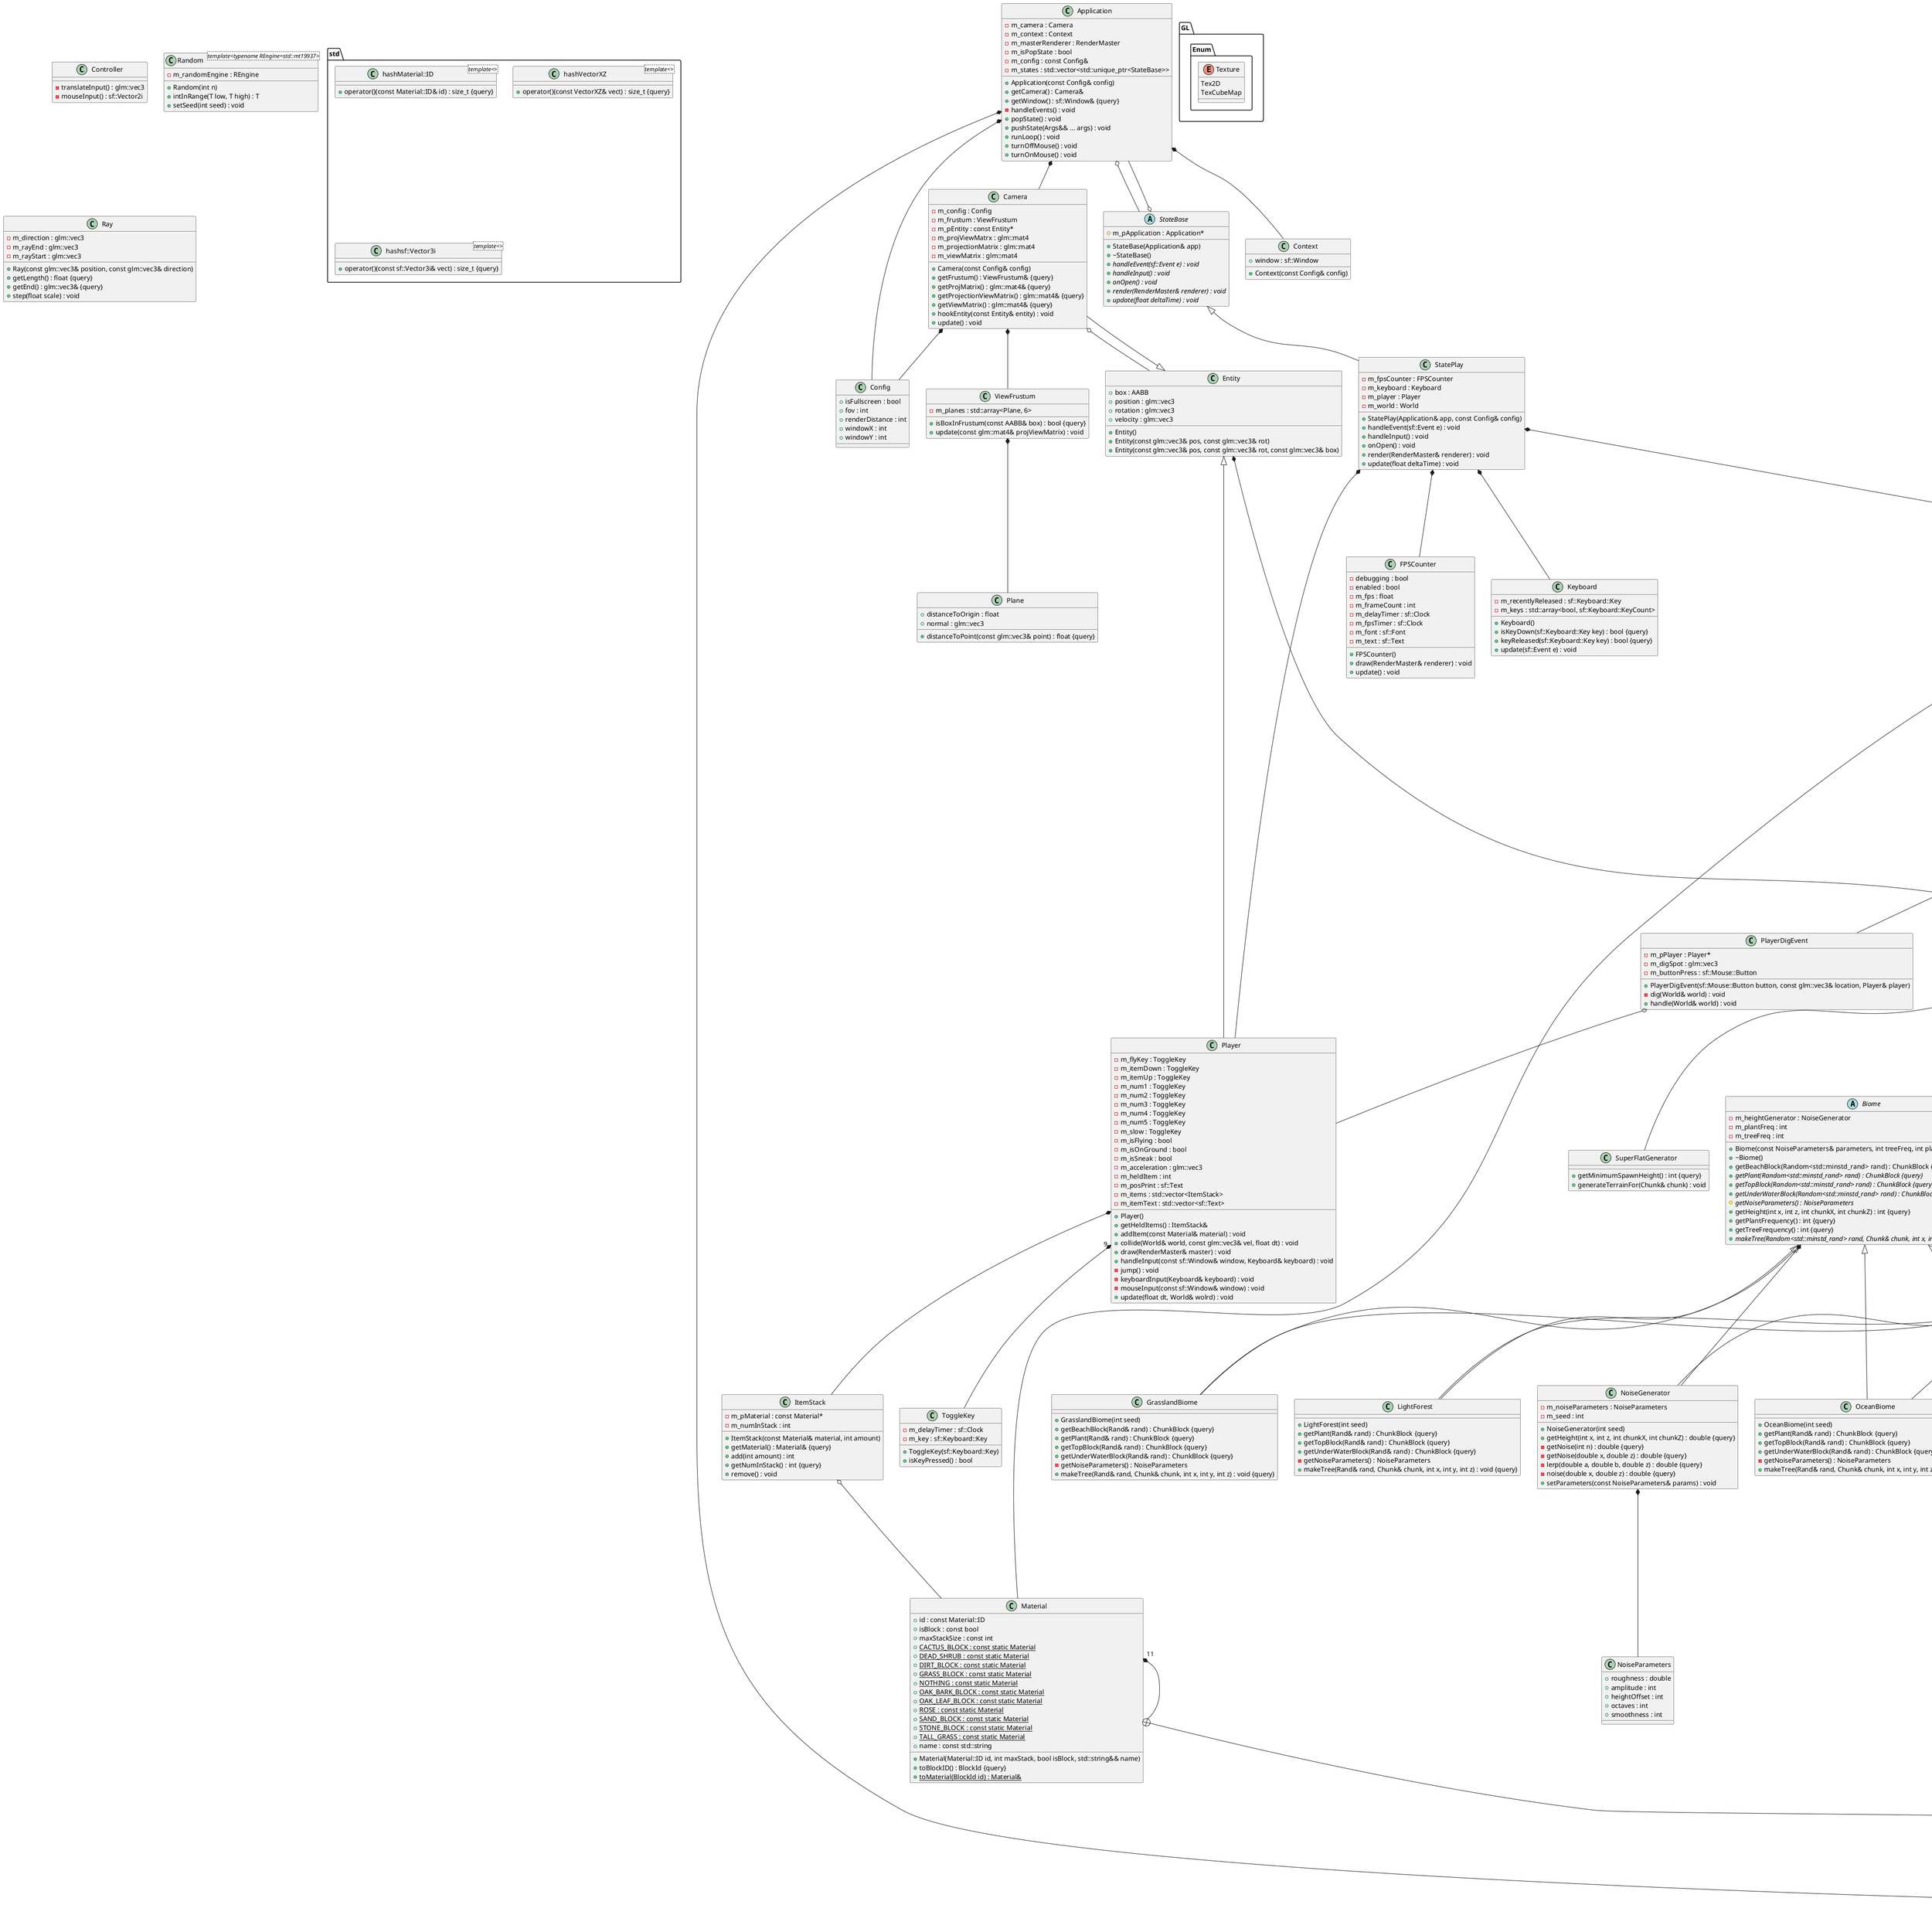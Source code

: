 @startuml





/' Objects '/

class Application {
	+Application(const Config& config)
	-m_camera : Camera
	+getCamera() : Camera&
	-m_context : Context
	-m_masterRenderer : RenderMaster
	-m_isPopState : bool
	-m_config : const Config&
	+getWindow() : sf::Window& {query}
	-m_states : std::vector<std::unique_ptr<StateBase>>
	-handleEvents() : void
	+popState() : void
	+pushState(Args&& ... args) : void
	+runLoop() : void
	+turnOffMouse() : void
	+turnOnMouse() : void
}


class Array2D <template<typename T, int WIDTH>> {
	+get(int x, int z) : T&
	+get(int x, int z) : T& {query}
	+getMaxValue() : T&
	-m_array : array<T, WIDTH* WIDTH>
	+setAll(T val) : void
}


class BasicShader {
	+BasicShader(const std::string& vertexFile, const std::string& fragmentFile)
	-m_locationModelMatrix : GLuint
	-m_locationProjectionViewMatrix : GLuint
	#getUniforms() : void
	+loadModelMatrix(const glm::mat4& matrix) : void
	+loadProjectionViewMatrix(const glm::mat4& pvMatrix) : void
}


class BasicTexture {
	+BasicTexture()
	+BasicTexture(const std::string& file)
	+~BasicTexture()
	-m_id : GLuint
	+bindTexture() : void {query}
	+loadFromFile(const std::string& file) : void
	+loadFromImage(const sf::Image& image) : void
}


class BlockData {
	+BlockData(const std::string& fileName)
	-m_data : BlockDataHolder
	+getBlockData() : BlockDataHolder& {query}
}


class BlockDatabase {
	-BlockDatabase()
	+getData(BlockId id) : BlockData& {query}
	+{static} get() : BlockDatabase&
	+getBlock(BlockId id) : BlockType& {query}
	+textureAtlas : TextureAtlas
	-,(unsigned) : std::array<std::unique_ptr<BlockType>
}


class BlockType {
	+BlockType(const std::string& fileName)
	+~BlockType()
	-m_data : BlockData
	+getData() : BlockData& {query}
}


class Camera {
	+Camera(const Config& config)
	-m_config : Config
	-m_frustum : ViewFrustum
	+getFrustum() : ViewFrustum& {query}
	-m_pEntity : const Entity*
	-m_projViewMatrx : glm::mat4
	-m_projectionMatrix : glm::mat4
	-m_viewMatrix : glm::mat4
	+getProjMatrix() : glm::mat4& {query}
	+getProjectionViewMatrix() : glm::mat4& {query}
	+getViewMatrix() : glm::mat4& {query}
	+hookEntity(const Entity& entity) : void
	+update() : void
}


class Chunk {
	+Chunk()
	+Chunk(World& world, const sf::Vector2i& location)
	-m_highestBlocks : Array2D<int, CHUNK_SIZE>
	+getBlock(int x, int y, int z) : ChunkBlock {query}
	+getSection(int index) : ChunkSection&
	-m_pWorld : World*
	+hasLoaded() : bool {query}
	-m_isLoaded : bool
	+makeMesh(const Camera& camera) : bool
	-outOfBound(int x, int y, int z) : bool {query}
	+getHeightAt(int x, int z) : int
	-m_location : sf::Vector2i
	+getLocation() : sf::Vector2i& {query}
	-m_chunks : std::vector<ChunkSection>
	-addSection() : void
	-addSectionsBlockTarget(int blockY) : void
	-addSectionsIndexTarget(int index) : void
	+deleteMeshes() : void
	+drawChunks(RenderMaster& renderer, const Camera& camera) : void
	+load(TerrainGenerator& generator) : void
	+setBlock(int x, int y, int z, ChunkBlock block) : void
}


class ChunkManager {
	+ChunkManager(World& world)
	+getChunk(int x, int z) : Chunk&
	+getChunks() : ChunkMap&
	+getTerrainGenerator() : TerrainGenerator& {query}
	-m_world : World*
	+chunkExistsAt(int x, int z) : bool {query}
	+chunkLoadedAt(int x, int z) : bool {query}
	+makeMesh(int x, int z, const Camera& camera) : bool
	-m_terrainGenerator : std::unique_ptr<TerrainGenerator>
	-m_chunks : unordered_map<VectorXZ, Chunk>
	+deleteMeshes() : void
	+loadChunk(int x, int z) : void
	+unloadChunk(int x, int z) : void
}


class ChunkMesh {
	+ChunkMesh()
	-m_indexIndex : GLuint
	-m_mesh : Mesh
	-m_model : Model
	+getModel() : Model& {query}
	+faces : int
	-m_light : std::vector<GLfloat>
	+addFace(const std::array<GLfloat, 12>& blockFace, const std::array<GLfloat, 8>& textureCoords, const sf::Vector3i& chunkPosition, const sf::Vector3i& blockPosition, GLfloat cardinalLight) : void
	+bufferMesh() : void
	+deleteData() : void
}


class ChunkMeshBuilder {
	+ChunkMeshBuilder(ChunkSection& chunk, ChunkMeshCollection& meshes)
	-m_pActiveMesh : ChunkMesh*
	-m_pMeshes : ChunkMeshCollection*
	-m_pChunk : ChunkSection*
	-shouldMakeFace(const sf::Vector3i& blockPosition, const BlockDataHolder& blockData) : bool
	-shouldMakeLayer(int y) : bool
	-m_pBlockData : const BlockDataHolder*
	-m_pBlockPtr : const ChunkBlock*
	-addXBlockToMesh(const sf::Vector2i& textureCoords, const sf::Vector3i& blockPosition) : void
	+buildMesh() : void
	-setActiveMesh(ChunkBlock block) : void
	-tryAddFaceToMesh(const std::array<GLfloat, 12>& blockFace, const sf::Vector2i& textureCoords, const sf::Vector3i& blockPosition, const sf::Vector3i& blockFacing, GLfloat cardinalLight) : void
}


class ChunkRenderer {
	-m_shader : ChunkShader
	-m_chunks : std::vector<const RenderInfo*>
	+add(const ChunkMesh& mesh) : void
	+render(const Camera& camera) : void
}


class ChunkSection {
	+ChunkSection(const sf::Vector3i& position, World& world)
	-m_aabb : AABB
	+getBlock(int x, int y, int z) : ChunkBlock {query}
	+begin() : ChunkBlock*
	-m_meshes : ChunkMeshCollection
	+getMeshes() : ChunkMeshCollection& {query}
	+getAdjacent(int dx, int dz) : ChunkSection&
	+getLayer(int y) : Layer& {query}
	-m_pWorld : World*
	+hasBuffered() : bool {query}
	+hasMesh() : bool {query}
	-m_hasBufferedMesh : bool
	-m_hasMesh : bool
	-{static} outOfBounds(int value) : bool
	-{static} getIndex(int x, int y, int z) : int
	+getLocation() : sf::Vector3i {query}
	-m_location : sf::Vector3i
	-toWorldPosition(int x, int y, int z) : sf::Vector3i {query}
	-m_blocks : std::array<ChunkBlock, CHUNK_VOLUME>
	-m_layers : std::array<Layer, CHUNK_SIZE>
	+bufferMesh() : void
	+deleteMeshes() : void
	+makeMesh() : void
	+setBlock(int x, int y, int z, ChunkBlock block) : void
}


class ChunkSection::Layer {
	+isAllSolid() : bool {query}
	-m_solidBlockCount : int
	+update(ChunkBlock c) : void
}


class ChunkShader {
	+ChunkShader()
	-getUniforms() : void
}


class ClassicOverWorldGenerator {
	+ClassicOverWorldGenerator()
	-m_biomeMap : Array2D<int, CHUNK_SIZE + 1>
	-m_heightMap : Array2D<int, CHUNK_SIZE>
	-getBiome(int x, int z) : Biome& {query}
	-m_pChunk : Chunk*
	-m_desertBiome : DesertBiome
	-m_grassBiome : GrasslandBiome
	-m_lightForest : LightForest
	-m_oceanBiome : OceanBiome
	-m_random : Random<std::minstd_rand>
	-m_temperateForest : TemperateForestBiome
	+getMinimumSpawnHeight() : int {query}
	-{static} m_biomeNoiseGen : static NoiseGenerator
	+generateTerrainFor(Chunk& chunk) : void
	-getBiomeMap() : void
	-getHeightIn(int xMin, int zMin, int xMax, int zMax) : void
	-getHeightMap() : void
	-setBlocks(int maxHeight) : void
	-{static} setUpNoise() : void
}


class Controller {
	-translateInput() : glm::vec3
	-mouseInput() : sf::Vector2i
}


class CubeTexture {
	+CubeTexture()
	+CubeTexture(const std::array<std::string, 6>& files)
	+~CubeTexture()
	-m_texId : GLuint
	+bindTexture() : void {query}
	+loadFromFiles(const std::array<std::string, 6>& files) : void
}


class DefaultBlock {
	+DefaultBlock(const std::string& fileName)
}


class DesertBiome {
	+DesertBiome(int seed)
	+getPlant(Rand& rand) : ChunkBlock {query}
	+getTopBlock(Rand& rand) : ChunkBlock {query}
	+getUnderWaterBlock(Rand& rand) : ChunkBlock {query}
	-getNoiseParameters() : NoiseParameters
	+makeTree(Rand& rand, Chunk& chunk, int x, int y, int z) : void {query}
}


class FPSCounter {
	+FPSCounter()
	-debugging : bool
	-enabled : bool
	-m_fps : float
	-m_frameCount : int
	-m_delayTimer : sf::Clock
	-m_fpsTimer : sf::Clock
	-m_font : sf::Font
	-m_text : sf::Text
	+draw(RenderMaster& renderer) : void
	+update() : void
}


class FloraRenderer {
	-m_shader : FloraShader
	-m_chunks : std::vector<const RenderInfo*>
	+add(const ChunkMesh& mesh) : void
	+render(const Camera& camera) : void
}


class FloraShader {
	+FloraShader()
	-m_time : GLuint
	-getUniforms() : void
	+loadTime(const float& time) : void
}


class GrasslandBiome {
	+GrasslandBiome(int seed)
	+getBeachBlock(Rand& rand) : ChunkBlock {query}
	+getPlant(Rand& rand) : ChunkBlock {query}
	+getTopBlock(Rand& rand) : ChunkBlock {query}
	+getUnderWaterBlock(Rand& rand) : ChunkBlock {query}
	-getNoiseParameters() : NoiseParameters
	+makeTree(Rand& rand, Chunk& chunk, int x, int y, int z) : void {query}
}


class ItemStack {
	+ItemStack(const Material& material, int amount)
	+getMaterial() : Material& {query}
	-m_pMaterial : const Material*
	+add(int amount) : int
	+getNumInStack() : int {query}
	-m_numInStack : int
	+remove() : void
}


class Keyboard {
	+Keyboard()
	+isKeyDown(sf::Keyboard::Key key) : bool {query}
	+keyReleased(sf::Keyboard::Key key) : bool {query}
	-m_recentlyReleased : sf::Keyboard::Key
	-m_keys : std::array<bool, sf::Keyboard::KeyCount>
	+update(sf::Event e) : void
}


class LightForest {
	+LightForest(int seed)
	+getPlant(Rand& rand) : ChunkBlock {query}
	+getTopBlock(Rand& rand) : ChunkBlock {query}
	+getUnderWaterBlock(Rand& rand) : ChunkBlock {query}
	-getNoiseParameters() : NoiseParameters
	+makeTree(Rand& rand, Chunk& chunk, int x, int y, int z) : void {query}
}


class Model {
	+Model()
	+Model(const Mesh& mesh)
	+Model(Model&& other)
	+~Model()
	+operator=(Model&& other) : Model&
	-m_renderInfo : RenderInfo
	+getRenderInfo() : RenderInfo& {query}
	+getIndicesCount() : int {query}
	-m_vboCount : int
	-m_buffers : std::vector<GLuint>
	+addData(const Mesh& mesh) : void
	+addEBO(const std::vector<GLuint>& indices) : void
	+addVBO(int dimensions, const std::vector<GLfloat>& data) : void
	+bindVAO() : void {query}
	+deleteData() : void
	+genVAO() : void
}


class NoiseGenerator {
	+NoiseGenerator(int seed)
	-m_noiseParameters : NoiseParameters
	+getHeight(int x, int z, int chunkX, int chunkZ) : double {query}
	-getNoise(int n) : double {query}
	-getNoise(double x, double z) : double {query}
	-lerp(double a, double b, double z) : double {query}
	-noise(double x, double z) : double {query}
	-m_seed : int
	+setParameters(const NoiseParameters& params) : void
}


class NonMovable {
	#NonMovable()
}


class OceanBiome {
	+OceanBiome(int seed)
	+getPlant(Rand& rand) : ChunkBlock {query}
	+getTopBlock(Rand& rand) : ChunkBlock {query}
	+getUnderWaterBlock(Rand& rand) : ChunkBlock {query}
	-getNoiseParameters() : NoiseParameters
	+makeTree(Rand& rand, Chunk& chunk, int x, int y, int z) : void {query}
}


class Player {
	+Player()
	+getHeldItems() : ItemStack&
	-m_flyKey : ToggleKey
	-m_itemDown : ToggleKey
	-m_itemUp : ToggleKey
	-m_num1 : ToggleKey
	-m_num2 : ToggleKey
	-m_num3 : ToggleKey
	-m_num4 : ToggleKey
	-m_num5 : ToggleKey
	-m_slow : ToggleKey
	-m_isFlying : bool
	-m_isOnGround : bool
	-m_isSneak : bool
	-m_acceleration : glm::vec3
	-m_heldItem : int
	-m_posPrint : sf::Text
	-m_items : std::vector<ItemStack>
	-m_itemText : std::vector<sf::Text>
	+addItem(const Material& material) : void
	+collide(World& world, const glm::vec3& vel, float dt) : void
	+draw(RenderMaster& master) : void
	+handleInput(const sf::Window& window, Keyboard& keyboard) : void
	-jump() : void
	-keyboardInput(Keyboard& keyboard) : void
	-mouseInput(const sf::Window& window) : void
	+update(float dt, World& wolrd) : void
}


class PlayerDigEvent {
	+PlayerDigEvent(sf::Mouse::Button button, const glm::vec3& location, Player& player)
	-m_pPlayer : Player*
	-m_digSpot : glm::vec3
	-m_buttonPress : sf::Mouse::Button
	-dig(World& world) : void
	+handle(World& world) : void
}


class Random <template<typename REngine=std::mt19937>> {
	+Random(int n)
	-m_randomEngine : REngine
	+intInRange(T low, T high) : T
	+setSeed(int seed) : void
}


class RandomSingleton {
	-RandomSingleton()
	+{static} get() : RandomSingleton&
	+intInRange(T low, T high) : T
	-m_randomEngine : std::mt19937
}


class Ray {
	+Ray(const glm::vec3& position, const glm::vec3& direction)
	+getLength() : float {query}
	-m_direction : glm::vec3
	-m_rayEnd : glm::vec3
	-m_rayStart : glm::vec3
	+getEnd() : glm::vec3& {query}
	+step(float scale) : void
}


class RenderMaster {
	-m_chunkRenderer : ChunkRenderer
	-m_floraRenderer : FloraRenderer
	-m_skyboxRenderer : SkyboxRenderer
	-m_waterRenderer : WaterRenderer
	-m_drawBox : bool
	+drawChunk(const ChunkSection& chunk) : void
	+drawSky() : void
	+finishRender(sf::Window& window, const Camera& camera) : void
}


abstract class Shader {
	+Shader(const std::string& vertexFile, const std::string& fragmentFile)
	+~Shader()
	#m_id : GLuint
	#{abstract} getUniforms() : void
	+loadFloat(GLuint location, float value) : void
	+loadInt(GLuint location, int value) : void
	+loadMatrix4(GLuint location, const glm::mat4& matrix) : void
	+loadVector2(GLuint location, const glm::vec2& vect) : void
	+loadVector3(GLuint location, const glm::vec3& vect) : void
	+loadVector4(GLuint location, const glm::vec4& vect) : void
	+useProgram() : void {query}
}


class Singleton {
}


class SkyboxRenderer {
	+SkyboxRenderer()
	-m_cubeTexture : CubeTexture
	-m_skyCube : Model
	-m_shader : SkyboxShader
	+render(const Camera& camera) : void
}


class SkyboxShader {
	+SkyboxShader()
	-m_locationProjection : GLuint
	-m_locationView : GLuint
	-getUniforms() : void
	+loadProjectionMatrix(const glm::mat4& proj) : void
	+loadViewMatrix(glm::mat4 viewMatrix) : void
}


abstract class StateBase {
	+StateBase(Application& app)
	+~StateBase()
	#m_pApplication : Application*
	+{abstract} handleEvent(sf::Event e) : void
	+{abstract} handleInput() : void
	+{abstract} onOpen() : void
	+{abstract} render(RenderMaster& renderer) : void
	+{abstract} update(float deltaTime) : void
}


class StatePlay {
	+StatePlay(Application& app, const Config& config)
	-m_fpsCounter : FPSCounter
	-m_keyboard : Keyboard
	-m_player : Player
	-m_world : World
	+handleEvent(sf::Event e) : void
	+handleInput() : void
	+onOpen() : void
	+render(RenderMaster& renderer) : void
	+update(float deltaTime) : void
}


class StructureBuilder {
	-m_blocks : std::vector<Block>
	+addBlock(int x, int y, int z, BlockId block) : void
	+build(Chunk& chunk) : void
	+fill(int y, int xStart, int xEnd, int zStart, int zEnd, BlockId block) : void
	+makeColumn(int x, int z, int yStart, int height, BlockId block) : void
	+makeRowX(int xStart, int xEnd, int y, int z, BlockId block) : void
	+makeRowZ(int zStart, int zEnd, int x, int y, BlockId block) : void
}


class SuperFlatGenerator {
	+getMinimumSpawnHeight() : int {query}
	+generateTerrainFor(Chunk& chunk) : void
}


class TemperateForestBiome {
	+TemperateForestBiome(int seed)
	+getPlant(Rand& rand) : ChunkBlock {query}
	+getTopBlock(Rand& rand) : ChunkBlock {query}
	+getUnderWaterBlock(Rand& rand) : ChunkBlock {query}
	-getNoiseParameters() : NoiseParameters
	+makeTree(Rand& rand, Chunk& chunk, int x, int y, int z) : void {query}
}


abstract class TerrainGenerator {
	+~TerrainGenerator()
	+{abstract} getMinimumSpawnHeight() : int {query}
	+{abstract} generateTerrainFor(Chunk& chunk) : void
}


class TextureAtlas {
	+TextureAtlas(const std::string& textureFileName)
	-m_imageSize : int
	-m_individualTextureSize : int
	+getTexture(const sf::Vector2i& coords) : std::array<GLfloat , 8>
}


class ToggleKey {
	+ToggleKey(sf::Keyboard::Key)
	+isKeyPressed() : bool
	-m_delayTimer : sf::Clock
	-m_key : sf::Keyboard::Key
}


class ViewFrustum {
	+isBoxInFrustum(const AABB& box) : bool {query}
	-m_planes : std::array<Plane, 6>
	+update(const glm::mat4& projViewMatrix) : void
}


class WaterRenderer {
	-m_shader : WaterShader
	-m_chunks : std::vector<const RenderInfo*>
	+add(const ChunkMesh& mesh) : void
	+render(const Camera& camera) : void
}


class WaterShader {
	+WaterShader()
	-m_time : GLuint
	-getUniforms() : void
	+loadTime(const float& time) : void
}


class World {
	+World(const Camera& camera, const Config& config, Player& player)
	+~World()
	+getBlock(int x, int y, int z) : ChunkBlock
	-m_chunkManager : ChunkManager
	+getChunkManager() : ChunkManager&
	+{static} getBlockXZ(int x, int z) : VectorXZ
	+{static} getChunkXZ(int x, int z) : VectorXZ
	-m_renderDistance : const int
	-m_playerSpawnPoint : glm::vec3
	-m_loadDistance : int
	-m_isRunning : std::atomic<bool>
	-m_genMutex : std::mutex
	-m_mainMutex : std::mutex
	-m_chunkUpdates : std::unordered_map<sf::Vector3i, ChunkSection*>
	-m_chunkLoadThreads : std::vector<std::thread>
	-m_events : std::vector<std::unique_ptr<IWorldEvent>>
	+addEvent(Args&& ... args) : void
	-loadChunks(const Camera& camera) : void
	+renderWorld(RenderMaster& master, const Camera& camera) : void
	+setBlock(int x, int y, int z, ChunkBlock block) : void
	-setSpawnPoint() : void
	+update(const Camera& camera) : void
	+updateChunk(int blockX, int blockY, int blockZ) : void
	-updateChunks() : void
}


enum BlockId {
	Air
	Cactus
	DeadShrub
	Dirt
	Grass
	NUM_TYPES
	OakBark
	OakLeaf
	Rose
	Sand
	Stone
	TallGrass
	Water
}


enum BlockMeshType {
	Cube
	X
}


enum BlockShaderType {
	Chunk
	Flora
	Liquid
}


enum Material::ID {
	Cactus
	DeadShrub
	Dirt
	Grass
	Nothing
	OakBark
	OakLeaf
	Rose
	Sand
	Stone
	TallGrass
}


class AABB {
	+AABB(const glm::vec3& dim)
	+dimensions : const glm::vec3
	+getVN(const glm::vec3& normal) : glm::vec3 {query}
	+getVP(const glm::vec3& normal) : glm::vec3 {query}
	+position : glm::vec3
	+update(const glm::vec3& location) : void
}


abstract class Biome {
	+Biome(const NoiseParameters& parameters, int treeFreq, int plantFreq, int seed)
	+~Biome()
	+getBeachBlock(Random<std::minstd_rand> rand) : ChunkBlock {query}
	+{abstract} getPlant(Random<std::minstd_rand> rand) : ChunkBlock {query}
	+{abstract} getTopBlock(Random<std::minstd_rand> rand) : ChunkBlock {query}
	+{abstract} getUnderWaterBlock(Random<std::minstd_rand> rand) : ChunkBlock {query}
	-m_heightGenerator : NoiseGenerator
	#{abstract} getNoiseParameters() : NoiseParameters
	+getHeight(int x, int z, int chunkX, int chunkZ) : int {query}
	+getPlantFrequency() : int {query}
	+getTreeFrequency() : int {query}
	-m_plantFreq : int
	-m_treeFreq : int
	+{abstract} makeTree(Random<std::minstd_rand> rand, Chunk& chunk, int x, int y, int z) : void {query}
}


class BlockDataHolder {
	+id : BlockId
	+meshType : BlockMeshType
	+shaderType : BlockShaderType
	+isCollidable : bool
	+isOpaque : bool
	+texBottomCoord : sf::Vector2i
	+texSideCoord : sf::Vector2i
	+texTopCoord : sf::Vector2i
}


class ChunkBlock {
	+ChunkBlock()
	+ChunkBlock(Block_t id)
	+ChunkBlock(BlockId id)
	+getData() : BlockDataHolder& {query}
	+getType() : BlockType& {query}
	+id : Block_t
	+operator!=(ChunkBlock other) : bool {query}
	+operator==(ChunkBlock other) : bool {query}
}


class ChunkMeshCollection {
	+floraMesh : ChunkMesh
	+solidMesh : ChunkMesh
	+waterMesh : ChunkMesh
}


class Config {
	+isFullscreen : bool
	+fov : int
	+renderDistance : int
	+windowX : int
	+windowY : int
}


class Context {
	+Context(const Config& config)
	+window : sf::Window
}


class Entity {
	+Entity()
	+Entity(const glm::vec3& pos, const glm::vec3& rot)
	+Entity(const glm::vec3& pos, const glm::vec3& rot, const glm::vec3& box)
	+box : AABB
	+position : glm::vec3
	+rotation : glm::vec3
	+velocity : glm::vec3
}


abstract class IChunk {
	+~IChunk()
	+{abstract} getBlock(int x, int y, int z) : ChunkBlock {query}
	+{abstract} setBlock(int x, int y, int z, ChunkBlock block) : void
}


abstract class IWorldEvent {
	+~IWorldEvent()
	+{abstract} handle(World& world) : void
}


class Material {
	+Material(Material::ID id, int maxStack, bool isBlock, std::string&& name)
	+toBlockID() : BlockId {query}
	+{static} toMaterial(BlockId id) : Material&
	+id : const Material::ID
	+isBlock : const bool
	+maxStackSize : const int
	+{static} CACTUS_BLOCK : const static Material
	+{static} DEAD_SHRUB : const static Material
	+{static} DIRT_BLOCK : const static Material
	+{static} GRASS_BLOCK : const static Material
	+{static} NOTHING : const static Material
	+{static} OAK_BARK_BLOCK : const static Material
	+{static} OAK_LEAF_BLOCK : const static Material
	+{static} ROSE : const static Material
	+{static} SAND_BLOCK : const static Material
	+{static} STONE_BLOCK : const static Material
	+{static} TALL_GRASS : const static Material
	+name : const std::string
}


class Mesh {
	+textureCoords : std::vector<GLfloat>
	+vertexPositions : std::vector<GLfloat>
	+indices : std::vector<GLuint>
}


class NoiseParameters {
	+roughness : double
	+amplitude : int
	+heightOffset : int
	+octaves : int
	+smoothness : int
}


class NonCopyable {
	+NonCopyable()
}


class Plane {
	+distanceToOrigin : float
	+distanceToPoint(const glm::vec3& point) : float {query}
	+normal : glm::vec3
}


class RenderInfo {
	+indicesCount : GLuint
	+vao : GLuint
	+reset() : void
}


class StructureBuilder::Block {
	+Block(BlockId id, int x, int y, int z)
	+id : BlockId
	+x : int
	+y : int
	+z : int
}


class VectorXZ {
	+x : int
	+z : int
}


namespace std {
	class hashMaterial::ID <template<>> {
		+operator()(const Material::ID& id) : size_t {query}
	}

	class hashVectorXZ <template<>> {
		+operator()(const VectorXZ& vect) : size_t {query}
	}

	class hashsf::Vector3i <template<>> {
		+operator()(const sf::Vector3i& vect) : size_t {query}
	}
}


namespace GL {
	namespace Enum {
		enum Texture {
			Tex2D
			TexCubeMap
		}
	}
}





/' Inheritance relationships '/

BasicShader <|-- ChunkShader


BasicShader <|-- FloraShader


BasicShader <|-- WaterShader


BasicTexture <|-- TextureAtlas


Biome <|-- DesertBiome


Biome <|-- GrasslandBiome


Biome <|-- LightForest


Biome <|-- OceanBiome


Biome <|-- TemperateForestBiome


BlockType <|-- DefaultBlock


Entity <|-- Camera


Entity <|-- Player


IChunk <|-- Chunk


IChunk <|-- ChunkSection


IWorldEvent <|-- PlayerDigEvent


NonCopyable <|-- BasicTexture


NonCopyable <|-- BlockData


NonCopyable <|-- BlockDataHolder


NonCopyable <|-- BlockType


NonCopyable <|-- CubeTexture


NonCopyable <|-- Material


NonCopyable <|-- Model


NonCopyable <|-- Shader


NonCopyable <|-- Singleton


NonCopyable <|-- World


NonMovable <|-- Singleton


Shader <|-- BasicShader


Shader <|-- SkyboxShader


Singleton <|-- BlockDatabase


Singleton <|-- RandomSingleton


StateBase <|-- StatePlay


TerrainGenerator <|-- ClassicOverWorldGenerator


TerrainGenerator <|-- SuperFlatGenerator





/' Aggregation relationships '/

Application *-- Camera


Application *-- Config


Application *-- Context


Application *-- RenderMaster


Application o-- StateBase


Biome *-- NoiseGenerator


BlockData *-- BlockDataHolder


BlockDataHolder *-- BlockId


BlockDataHolder *-- BlockMeshType


BlockDataHolder *-- BlockShaderType


BlockDatabase *-- TextureAtlas


BlockType *-- BlockData


Camera *-- Config


Camera o-- Entity


Camera *-- ViewFrustum


Chunk *-- Array2D


Chunk *-- ChunkSection


Chunk o-- World


ChunkManager o-- TerrainGenerator


ChunkManager *-- VectorXZ


ChunkManager o-- World


ChunkMesh *-- Mesh


ChunkMesh *-- Model


ChunkMeshBuilder o-- BlockDataHolder


ChunkMeshBuilder o-- ChunkBlock


ChunkMeshBuilder o-- ChunkMesh


ChunkMeshBuilder o-- ChunkMeshCollection


ChunkMeshBuilder o-- ChunkSection


ChunkMeshCollection "3" *-- ChunkMesh


ChunkRenderer *-- ChunkShader


ChunkRenderer o-- RenderInfo


ChunkSection *-- AABB


ChunkSection *-- ChunkBlock


ChunkSection *-- ChunkMeshCollection


ChunkSection o-- World


ClassicOverWorldGenerator "2" *-- Array2D


ClassicOverWorldGenerator o-- Chunk


ClassicOverWorldGenerator *-- DesertBiome


ClassicOverWorldGenerator *-- GrasslandBiome


ClassicOverWorldGenerator *-- LightForest


ClassicOverWorldGenerator *-- NoiseGenerator


ClassicOverWorldGenerator *-- OceanBiome


ClassicOverWorldGenerator *-- TemperateForestBiome


Entity *-- AABB


FloraRenderer *-- FloraShader


FloraRenderer o-- RenderInfo


ItemStack o-- Material


Material "11" *-- Material


Model *-- RenderInfo


NoiseGenerator *-- NoiseParameters


Player *-- ItemStack


Player "9" *-- ToggleKey


PlayerDigEvent o-- Player


RenderMaster *-- ChunkRenderer


RenderMaster *-- FloraRenderer


RenderMaster *-- SkyboxRenderer


RenderMaster *-- WaterRenderer


SkyboxRenderer *-- CubeTexture


SkyboxRenderer *-- Model


SkyboxRenderer *-- SkyboxShader


StateBase o-- Application


StatePlay *-- FPSCounter


StatePlay *-- Keyboard


StatePlay *-- Player


StatePlay *-- World


StructureBuilder::Block *-- BlockId


ViewFrustum *-- Plane


WaterRenderer o-- RenderInfo


WaterRenderer *-- WaterShader


World *-- ChunkManager


World o-- ChunkSection


World o-- IWorldEvent






/' Nested objects '/

ChunkSection +-- ChunkSection::Layer


Material +-- Material::ID


StructureBuilder +-- StructureBuilder::Block




@enduml
